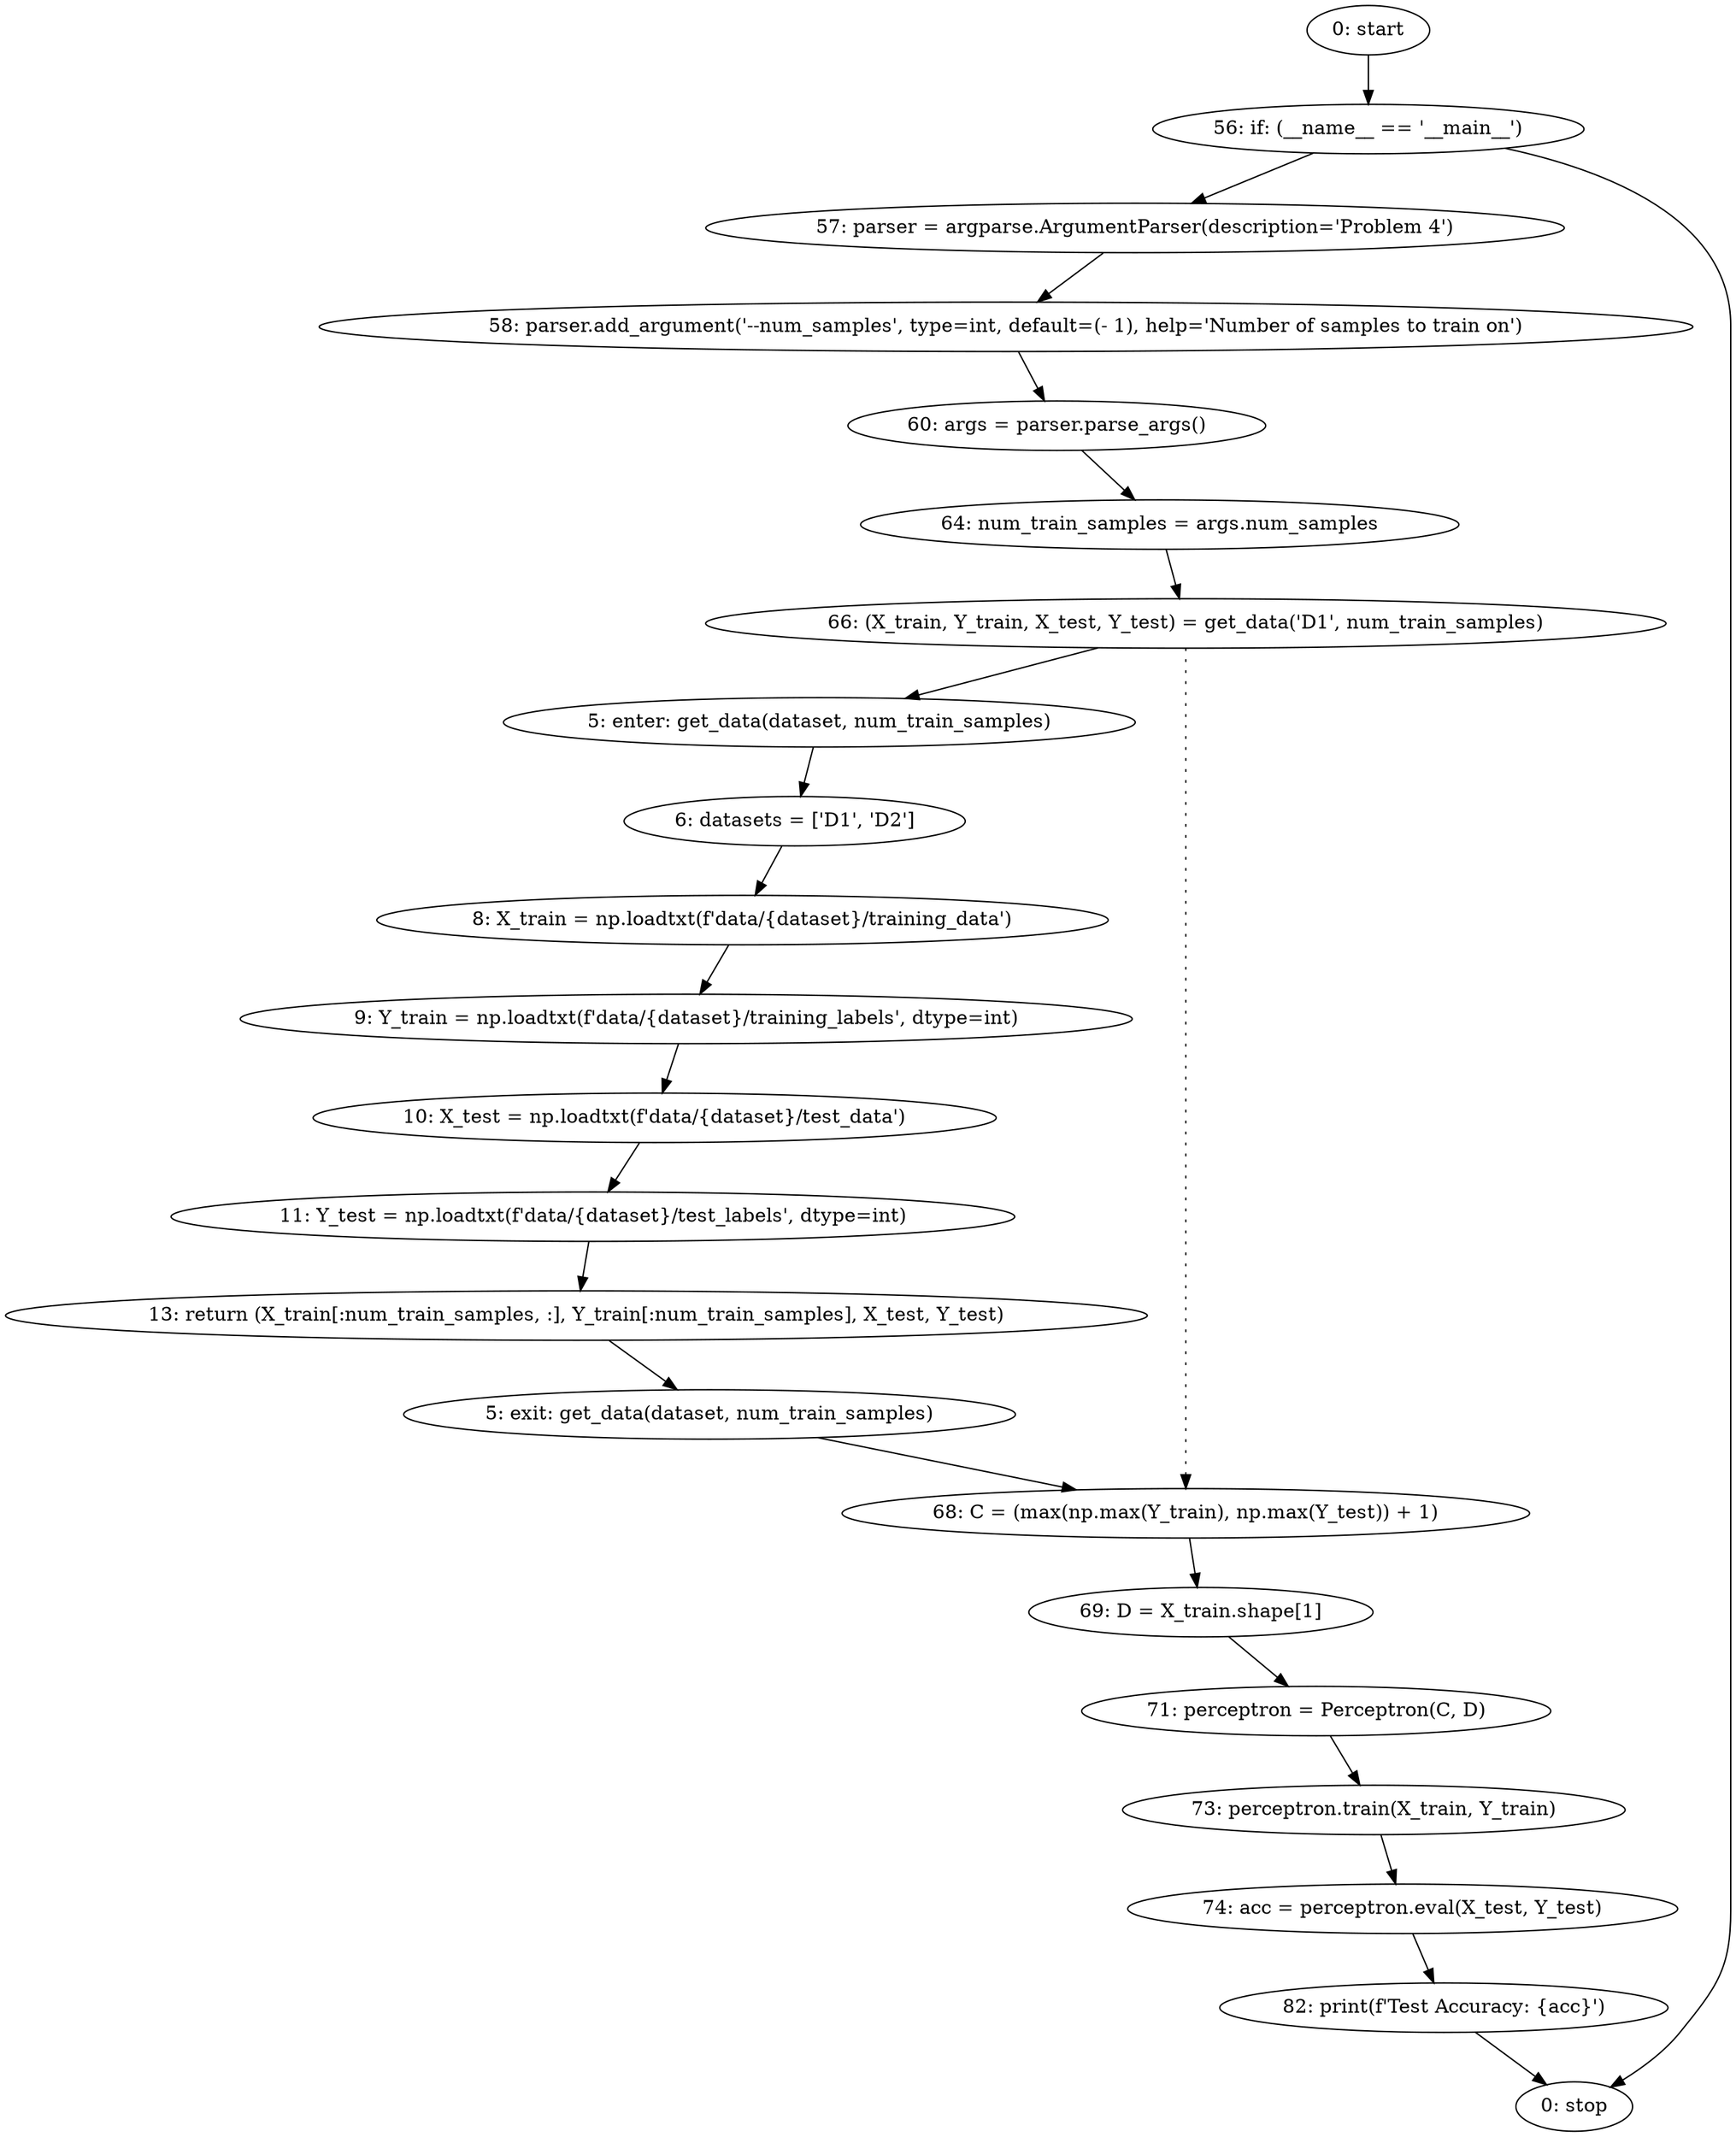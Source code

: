 strict digraph "" {
	node [label="\N"];
	0	 [label="0: start"];
	9	 [label="56: if: (__name__ == '__main__')"];
	0 -> 9;
	10	 [label="57: parser = argparse.ArgumentParser(description='Problem 4')"];
	9 -> 10;
	21	 [label="0: stop"];
	9 -> 21;
	1	 [label="5: enter: get_data(dataset, num_train_samples)"];
	3	 [label="6: datasets = ['D1', 'D2']"];
	1 -> 3;
	4	 [label="8: X_train = np.loadtxt(f'data/{dataset}/training_data')"];
	3 -> 4;
	14	 [label="66: (X_train, Y_train, X_test, Y_test) = get_data('D1', num_train_samples)"];
	14 -> 1;
	15	 [label="68: C = (max(np.max(Y_train), np.max(Y_test)) + 1)"];
	14 -> 15	 [style=dotted,
		weight=100];
	16	 [label="69: D = X_train.shape[1]"];
	15 -> 16;
	2	 [label="5: exit: get_data(dataset, num_train_samples)"];
	2 -> 15;
	8	 [label="13: return (X_train[:num_train_samples, :], Y_train[:num_train_samples], X_test, Y_test)"];
	8 -> 2;
	5	 [label="9: Y_train = np.loadtxt(f'data/{dataset}/training_labels', dtype=int)"];
	4 -> 5;
	6	 [label="10: X_test = np.loadtxt(f'data/{dataset}/test_data')"];
	5 -> 6;
	7	 [label="11: Y_test = np.loadtxt(f'data/{dataset}/test_labels', dtype=int)"];
	6 -> 7;
	7 -> 8;
	11	 [label="58: parser.add_argument('--num_samples', type=int, default=(- 1), help='Number of samples to train on')"];
	10 -> 11;
	12	 [label="60: args = parser.parse_args()"];
	11 -> 12;
	13	 [label="64: num_train_samples = args.num_samples"];
	12 -> 13;
	13 -> 14;
	17	 [label="71: perceptron = Perceptron(C, D)"];
	16 -> 17;
	18	 [label="73: perceptron.train(X_train, Y_train)"];
	17 -> 18;
	19	 [label="74: acc = perceptron.eval(X_test, Y_test)"];
	18 -> 19;
	20	 [label="82: print(f'Test Accuracy: {acc}')"];
	19 -> 20;
	20 -> 21;
}

